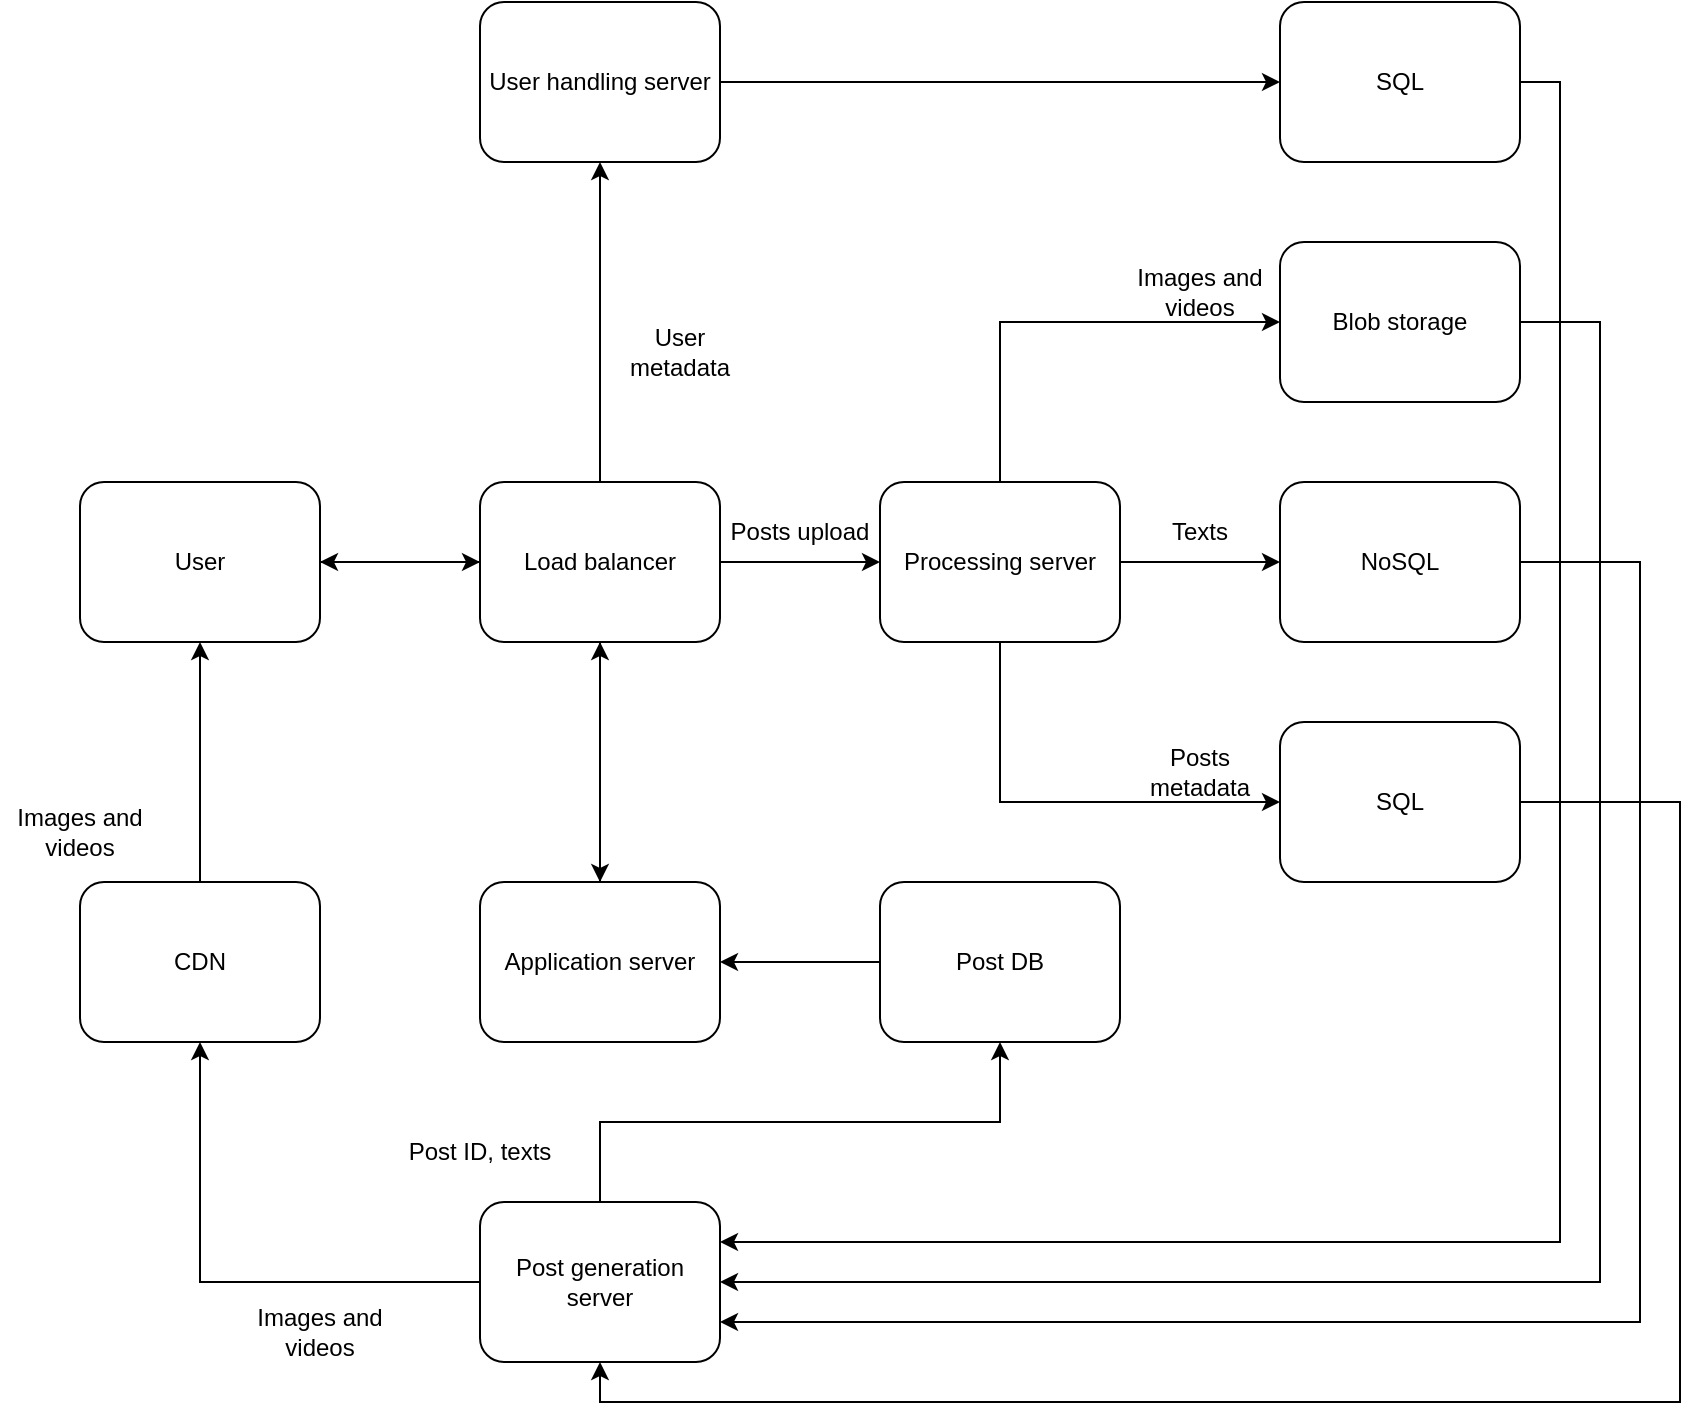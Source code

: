 <mxfile version="24.8.9">
  <diagram id="dijq7EySqOm7LpBwnqDr" name="Page-1">
    <mxGraphModel dx="882" dy="1678" grid="1" gridSize="10" guides="1" tooltips="1" connect="1" arrows="1" fold="1" page="1" pageScale="1" pageWidth="850" pageHeight="1100" math="0" shadow="0">
      <root>
        <mxCell id="0" />
        <mxCell id="1" parent="0" />
        <mxCell id="zHZzTWJW-lVZE_Kibmkn-5" style="edgeStyle=orthogonalEdgeStyle;rounded=0;orthogonalLoop=1;jettySize=auto;html=1;exitX=1;exitY=0.5;exitDx=0;exitDy=0;entryX=0;entryY=0.5;entryDx=0;entryDy=0;" parent="1" source="zHZzTWJW-lVZE_Kibmkn-1" target="zHZzTWJW-lVZE_Kibmkn-2" edge="1">
          <mxGeometry relative="1" as="geometry" />
        </mxCell>
        <mxCell id="zHZzTWJW-lVZE_Kibmkn-1" value="User" style="rounded=1;whiteSpace=wrap;html=1;" parent="1" vertex="1">
          <mxGeometry x="80" y="160" width="120" height="80" as="geometry" />
        </mxCell>
        <mxCell id="zHZzTWJW-lVZE_Kibmkn-6" style="edgeStyle=orthogonalEdgeStyle;rounded=0;orthogonalLoop=1;jettySize=auto;html=1;exitX=1;exitY=0.5;exitDx=0;exitDy=0;" parent="1" source="zHZzTWJW-lVZE_Kibmkn-2" target="zHZzTWJW-lVZE_Kibmkn-3" edge="1">
          <mxGeometry relative="1" as="geometry" />
        </mxCell>
        <mxCell id="zHZzTWJW-lVZE_Kibmkn-30" style="edgeStyle=orthogonalEdgeStyle;rounded=0;orthogonalLoop=1;jettySize=auto;html=1;exitX=0;exitY=0.5;exitDx=0;exitDy=0;entryX=1;entryY=0.5;entryDx=0;entryDy=0;" parent="1" source="zHZzTWJW-lVZE_Kibmkn-2" target="zHZzTWJW-lVZE_Kibmkn-1" edge="1">
          <mxGeometry relative="1" as="geometry" />
        </mxCell>
        <mxCell id="zHZzTWJW-lVZE_Kibmkn-35" style="edgeStyle=orthogonalEdgeStyle;rounded=0;orthogonalLoop=1;jettySize=auto;html=1;exitX=0.5;exitY=1;exitDx=0;exitDy=0;" parent="1" source="zHZzTWJW-lVZE_Kibmkn-2" target="zHZzTWJW-lVZE_Kibmkn-32" edge="1">
          <mxGeometry relative="1" as="geometry" />
        </mxCell>
        <mxCell id="7hJJk-qxwwLmWzgdEnfD-5" style="edgeStyle=orthogonalEdgeStyle;rounded=0;orthogonalLoop=1;jettySize=auto;html=1;exitX=0.5;exitY=0;exitDx=0;exitDy=0;" edge="1" parent="1" source="zHZzTWJW-lVZE_Kibmkn-2" target="7hJJk-qxwwLmWzgdEnfD-3">
          <mxGeometry relative="1" as="geometry" />
        </mxCell>
        <mxCell id="zHZzTWJW-lVZE_Kibmkn-2" value="Load balancer" style="rounded=1;whiteSpace=wrap;html=1;" parent="1" vertex="1">
          <mxGeometry x="280" y="160" width="120" height="80" as="geometry" />
        </mxCell>
        <mxCell id="zHZzTWJW-lVZE_Kibmkn-7" style="edgeStyle=orthogonalEdgeStyle;rounded=0;orthogonalLoop=1;jettySize=auto;html=1;exitX=1;exitY=0.5;exitDx=0;exitDy=0;entryX=0;entryY=0.5;entryDx=0;entryDy=0;" parent="1" source="zHZzTWJW-lVZE_Kibmkn-3" target="zHZzTWJW-lVZE_Kibmkn-4" edge="1">
          <mxGeometry relative="1" as="geometry" />
        </mxCell>
        <mxCell id="zHZzTWJW-lVZE_Kibmkn-13" style="edgeStyle=orthogonalEdgeStyle;rounded=0;orthogonalLoop=1;jettySize=auto;html=1;exitX=0.5;exitY=1;exitDx=0;exitDy=0;entryX=0;entryY=0.5;entryDx=0;entryDy=0;" parent="1" source="zHZzTWJW-lVZE_Kibmkn-3" target="zHZzTWJW-lVZE_Kibmkn-10" edge="1">
          <mxGeometry relative="1" as="geometry" />
        </mxCell>
        <mxCell id="zHZzTWJW-lVZE_Kibmkn-16" style="edgeStyle=orthogonalEdgeStyle;rounded=0;orthogonalLoop=1;jettySize=auto;html=1;exitX=0.5;exitY=0;exitDx=0;exitDy=0;entryX=0;entryY=0.5;entryDx=0;entryDy=0;" parent="1" source="zHZzTWJW-lVZE_Kibmkn-3" target="zHZzTWJW-lVZE_Kibmkn-9" edge="1">
          <mxGeometry relative="1" as="geometry" />
        </mxCell>
        <mxCell id="zHZzTWJW-lVZE_Kibmkn-3" value="Processing server" style="rounded=1;whiteSpace=wrap;html=1;" parent="1" vertex="1">
          <mxGeometry x="480" y="160" width="120" height="80" as="geometry" />
        </mxCell>
        <mxCell id="zHZzTWJW-lVZE_Kibmkn-27" style="edgeStyle=orthogonalEdgeStyle;rounded=0;orthogonalLoop=1;jettySize=auto;html=1;exitX=1;exitY=0.5;exitDx=0;exitDy=0;entryX=1;entryY=0.75;entryDx=0;entryDy=0;" parent="1" source="zHZzTWJW-lVZE_Kibmkn-4" target="zHZzTWJW-lVZE_Kibmkn-21" edge="1">
          <mxGeometry relative="1" as="geometry">
            <Array as="points">
              <mxPoint x="860" y="200" />
              <mxPoint x="860" y="580" />
            </Array>
          </mxGeometry>
        </mxCell>
        <mxCell id="zHZzTWJW-lVZE_Kibmkn-4" value="NoSQL" style="rounded=1;whiteSpace=wrap;html=1;" parent="1" vertex="1">
          <mxGeometry x="680" y="160" width="120" height="80" as="geometry" />
        </mxCell>
        <mxCell id="zHZzTWJW-lVZE_Kibmkn-8" value="Posts upload" style="text;html=1;align=center;verticalAlign=middle;whiteSpace=wrap;rounded=0;" parent="1" vertex="1">
          <mxGeometry x="400" y="170" width="80" height="30" as="geometry" />
        </mxCell>
        <mxCell id="zHZzTWJW-lVZE_Kibmkn-26" style="edgeStyle=orthogonalEdgeStyle;rounded=0;orthogonalLoop=1;jettySize=auto;html=1;exitX=1;exitY=0.5;exitDx=0;exitDy=0;entryX=1;entryY=0.5;entryDx=0;entryDy=0;" parent="1" source="zHZzTWJW-lVZE_Kibmkn-9" target="zHZzTWJW-lVZE_Kibmkn-21" edge="1">
          <mxGeometry relative="1" as="geometry">
            <Array as="points">
              <mxPoint x="840" y="80" />
              <mxPoint x="840" y="560" />
            </Array>
          </mxGeometry>
        </mxCell>
        <mxCell id="zHZzTWJW-lVZE_Kibmkn-9" value="Blob storage" style="rounded=1;whiteSpace=wrap;html=1;" parent="1" vertex="1">
          <mxGeometry x="680" y="40" width="120" height="80" as="geometry" />
        </mxCell>
        <mxCell id="zHZzTWJW-lVZE_Kibmkn-46" style="edgeStyle=orthogonalEdgeStyle;rounded=0;orthogonalLoop=1;jettySize=auto;html=1;exitX=1;exitY=0.5;exitDx=0;exitDy=0;entryX=0.5;entryY=1;entryDx=0;entryDy=0;" parent="1" source="zHZzTWJW-lVZE_Kibmkn-10" target="zHZzTWJW-lVZE_Kibmkn-21" edge="1">
          <mxGeometry relative="1" as="geometry">
            <Array as="points">
              <mxPoint x="880" y="320" />
              <mxPoint x="880" y="620" />
              <mxPoint x="340" y="620" />
            </Array>
          </mxGeometry>
        </mxCell>
        <mxCell id="zHZzTWJW-lVZE_Kibmkn-10" value="SQL" style="rounded=1;whiteSpace=wrap;html=1;" parent="1" vertex="1">
          <mxGeometry x="680" y="280" width="120" height="80" as="geometry" />
        </mxCell>
        <mxCell id="zHZzTWJW-lVZE_Kibmkn-12" value="Texts" style="text;html=1;align=center;verticalAlign=middle;whiteSpace=wrap;rounded=0;" parent="1" vertex="1">
          <mxGeometry x="600" y="170" width="80" height="30" as="geometry" />
        </mxCell>
        <mxCell id="zHZzTWJW-lVZE_Kibmkn-14" value="Posts metadata" style="text;html=1;align=center;verticalAlign=middle;whiteSpace=wrap;rounded=0;" parent="1" vertex="1">
          <mxGeometry x="600" y="290" width="80" height="30" as="geometry" />
        </mxCell>
        <mxCell id="zHZzTWJW-lVZE_Kibmkn-17" value="Images and videos" style="text;html=1;align=center;verticalAlign=middle;whiteSpace=wrap;rounded=0;" parent="1" vertex="1">
          <mxGeometry x="600" y="50" width="80" height="30" as="geometry" />
        </mxCell>
        <mxCell id="zHZzTWJW-lVZE_Kibmkn-25" style="edgeStyle=orthogonalEdgeStyle;rounded=0;orthogonalLoop=1;jettySize=auto;html=1;exitX=1;exitY=0.5;exitDx=0;exitDy=0;entryX=1;entryY=0.25;entryDx=0;entryDy=0;" parent="1" source="zHZzTWJW-lVZE_Kibmkn-18" target="zHZzTWJW-lVZE_Kibmkn-21" edge="1">
          <mxGeometry relative="1" as="geometry" />
        </mxCell>
        <mxCell id="zHZzTWJW-lVZE_Kibmkn-18" value="SQL" style="rounded=1;whiteSpace=wrap;html=1;" parent="1" vertex="1">
          <mxGeometry x="680" y="-80" width="120" height="80" as="geometry" />
        </mxCell>
        <mxCell id="zHZzTWJW-lVZE_Kibmkn-20" value="User metadata" style="text;html=1;align=center;verticalAlign=middle;whiteSpace=wrap;rounded=0;" parent="1" vertex="1">
          <mxGeometry x="340" y="80" width="80" height="30" as="geometry" />
        </mxCell>
        <mxCell id="zHZzTWJW-lVZE_Kibmkn-48" style="edgeStyle=orthogonalEdgeStyle;rounded=0;orthogonalLoop=1;jettySize=auto;html=1;exitX=0.5;exitY=0;exitDx=0;exitDy=0;entryX=0.5;entryY=1;entryDx=0;entryDy=0;" parent="1" source="zHZzTWJW-lVZE_Kibmkn-21" target="zHZzTWJW-lVZE_Kibmkn-36" edge="1">
          <mxGeometry relative="1" as="geometry" />
        </mxCell>
        <mxCell id="zHZzTWJW-lVZE_Kibmkn-50" style="edgeStyle=orthogonalEdgeStyle;rounded=0;orthogonalLoop=1;jettySize=auto;html=1;exitX=0;exitY=0.5;exitDx=0;exitDy=0;entryX=0.5;entryY=1;entryDx=0;entryDy=0;" parent="1" source="zHZzTWJW-lVZE_Kibmkn-21" target="zHZzTWJW-lVZE_Kibmkn-40" edge="1">
          <mxGeometry relative="1" as="geometry" />
        </mxCell>
        <mxCell id="zHZzTWJW-lVZE_Kibmkn-21" value="Post generation server" style="rounded=1;whiteSpace=wrap;html=1;" parent="1" vertex="1">
          <mxGeometry x="280" y="520" width="120" height="80" as="geometry" />
        </mxCell>
        <mxCell id="7hJJk-qxwwLmWzgdEnfD-2" style="edgeStyle=orthogonalEdgeStyle;rounded=0;orthogonalLoop=1;jettySize=auto;html=1;exitX=0.5;exitY=0;exitDx=0;exitDy=0;entryX=0.5;entryY=1;entryDx=0;entryDy=0;" edge="1" parent="1" source="zHZzTWJW-lVZE_Kibmkn-32" target="zHZzTWJW-lVZE_Kibmkn-2">
          <mxGeometry relative="1" as="geometry" />
        </mxCell>
        <mxCell id="zHZzTWJW-lVZE_Kibmkn-32" value="Application server" style="rounded=1;whiteSpace=wrap;html=1;" parent="1" vertex="1">
          <mxGeometry x="280" y="360" width="120" height="80" as="geometry" />
        </mxCell>
        <mxCell id="zHZzTWJW-lVZE_Kibmkn-47" style="edgeStyle=orthogonalEdgeStyle;rounded=0;orthogonalLoop=1;jettySize=auto;html=1;exitX=0;exitY=0.5;exitDx=0;exitDy=0;entryX=1;entryY=0.5;entryDx=0;entryDy=0;" parent="1" source="zHZzTWJW-lVZE_Kibmkn-36" target="zHZzTWJW-lVZE_Kibmkn-32" edge="1">
          <mxGeometry relative="1" as="geometry" />
        </mxCell>
        <mxCell id="zHZzTWJW-lVZE_Kibmkn-36" value="Post DB" style="rounded=1;whiteSpace=wrap;html=1;" parent="1" vertex="1">
          <mxGeometry x="480" y="360" width="120" height="80" as="geometry" />
        </mxCell>
        <mxCell id="7hJJk-qxwwLmWzgdEnfD-1" style="edgeStyle=orthogonalEdgeStyle;rounded=0;orthogonalLoop=1;jettySize=auto;html=1;exitX=0.5;exitY=0;exitDx=0;exitDy=0;" edge="1" parent="1" source="zHZzTWJW-lVZE_Kibmkn-40" target="zHZzTWJW-lVZE_Kibmkn-1">
          <mxGeometry relative="1" as="geometry" />
        </mxCell>
        <mxCell id="zHZzTWJW-lVZE_Kibmkn-40" value="CDN" style="rounded=1;whiteSpace=wrap;html=1;" parent="1" vertex="1">
          <mxGeometry x="80" y="360" width="120" height="80" as="geometry" />
        </mxCell>
        <mxCell id="zHZzTWJW-lVZE_Kibmkn-42" value="Images and videos" style="text;html=1;align=center;verticalAlign=middle;whiteSpace=wrap;rounded=0;" parent="1" vertex="1">
          <mxGeometry x="40" y="320" width="80" height="30" as="geometry" />
        </mxCell>
        <mxCell id="zHZzTWJW-lVZE_Kibmkn-51" value="Images and videos" style="text;html=1;align=center;verticalAlign=middle;whiteSpace=wrap;rounded=0;" parent="1" vertex="1">
          <mxGeometry x="160" y="570" width="80" height="30" as="geometry" />
        </mxCell>
        <mxCell id="zHZzTWJW-lVZE_Kibmkn-54" value="Post ID, texts" style="text;html=1;align=center;verticalAlign=middle;whiteSpace=wrap;rounded=0;" parent="1" vertex="1">
          <mxGeometry x="240" y="480" width="80" height="30" as="geometry" />
        </mxCell>
        <mxCell id="7hJJk-qxwwLmWzgdEnfD-4" style="edgeStyle=orthogonalEdgeStyle;rounded=0;orthogonalLoop=1;jettySize=auto;html=1;exitX=1;exitY=0.5;exitDx=0;exitDy=0;entryX=0;entryY=0.5;entryDx=0;entryDy=0;" edge="1" parent="1" source="7hJJk-qxwwLmWzgdEnfD-3" target="zHZzTWJW-lVZE_Kibmkn-18">
          <mxGeometry relative="1" as="geometry" />
        </mxCell>
        <mxCell id="7hJJk-qxwwLmWzgdEnfD-3" value="User handling server" style="rounded=1;whiteSpace=wrap;html=1;" vertex="1" parent="1">
          <mxGeometry x="280" y="-80" width="120" height="80" as="geometry" />
        </mxCell>
      </root>
    </mxGraphModel>
  </diagram>
</mxfile>
